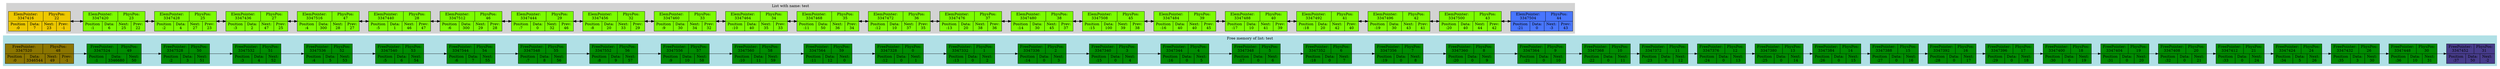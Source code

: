 digraph G{
subgraph clustermem {
style=filled;
color=powderblue;
f0 [shape=record, label="{FreePointer:\n3347520 | PhysPos:\n48 } | {Position\n:0 | Data:\n3346544 | Next:\n49 | Prev:\n-1}",style="filled",fillcolor="gold4"];
f0->f1
f1 [shape=record, label="{FreePointer:\n3347524 | PhysPos:\n49 } | {Position\n:1 | Data:\n3346680 | Next:\n50}",style="filled",fillcolor="green4"];
f1->f2
f2 [shape=record, label="{FreePointer:\n3347528 | PhysPos:\n50 } | {Position\n:2 | Data:\n3 | Next:\n51}",style="filled",fillcolor="green4"];
f2->f3
f3 [shape=record, label="{FreePointer:\n3347532 | PhysPos:\n51 } | {Position\n:3 | Data:\n4 | Next:\n52}",style="filled",fillcolor="green4"];
f3->f4
f4 [shape=record, label="{FreePointer:\n3347536 | PhysPos:\n52 } | {Position\n:4 | Data:\n5 | Next:\n53}",style="filled",fillcolor="green4"];
f4->f5
f5 [shape=record, label="{FreePointer:\n3347540 | PhysPos:\n53 } | {Position\n:5 | Data:\n6 | Next:\n54}",style="filled",fillcolor="green4"];
f5->f6
f6 [shape=record, label="{FreePointer:\n3347544 | PhysPos:\n54 } | {Position\n:6 | Data:\n7 | Next:\n55}",style="filled",fillcolor="green4"];
f6->f7
f7 [shape=record, label="{FreePointer:\n3347548 | PhysPos:\n55 } | {Position\n:7 | Data:\n8 | Next:\n56}",style="filled",fillcolor="green4"];
f7->f8
f8 [shape=record, label="{FreePointer:\n3347552 | PhysPos:\n56 } | {Position\n:8 | Data:\n9 | Next:\n57}",style="filled",fillcolor="green4"];
f8->f9
f9 [shape=record, label="{FreePointer:\n3347556 | PhysPos:\n57 } | {Position\n:9 | Data:\n10 | Next:\n58}",style="filled",fillcolor="green4"];
f9->f10
f10 [shape=record, label="{FreePointer:\n3347560 | PhysPos:\n58 } | {Position\n:10 | Data:\n11 | Next:\n59}",style="filled",fillcolor="green4"];
f10->f11
f11 [shape=record, label="{FreePointer:\n3347564 | PhysPos:\n59 } | {Position\n:11 | Data:\n12 | Next:\n0}",style="filled",fillcolor="green4"];
f11->f12
f12 [shape=record, label="{FreePointer:\n3347328 | PhysPos:\n0 } | {Position\n:12 | Data:\n0 | Next:\n1}",style="filled",fillcolor="green4"];
f12->f13
f13 [shape=record, label="{FreePointer:\n3347332 | PhysPos:\n1 } | {Position\n:13 | Data:\n0 | Next:\n2}",style="filled",fillcolor="green4"];
f13->f14
f14 [shape=record, label="{FreePointer:\n3347336 | PhysPos:\n2 } | {Position\n:14 | Data:\n0 | Next:\n3}",style="filled",fillcolor="green4"];
f14->f15
f15 [shape=record, label="{FreePointer:\n3347340 | PhysPos:\n3 } | {Position\n:15 | Data:\n0 | Next:\n4}",style="filled",fillcolor="green4"];
f15->f16
f16 [shape=record, label="{FreePointer:\n3347344 | PhysPos:\n4 } | {Position\n:16 | Data:\n0 | Next:\n5}",style="filled",fillcolor="green4"];
f16->f17
f17 [shape=record, label="{FreePointer:\n3347348 | PhysPos:\n5 } | {Position\n:17 | Data:\n0 | Next:\n6}",style="filled",fillcolor="green4"];
f17->f18
f18 [shape=record, label="{FreePointer:\n3347352 | PhysPos:\n6 } | {Position\n:18 | Data:\n0 | Next:\n7}",style="filled",fillcolor="green4"];
f18->f19
f19 [shape=record, label="{FreePointer:\n3347356 | PhysPos:\n7 } | {Position\n:19 | Data:\n0 | Next:\n8}",style="filled",fillcolor="green4"];
f19->f20
f20 [shape=record, label="{FreePointer:\n3347360 | PhysPos:\n8 } | {Position\n:20 | Data:\n0 | Next:\n9}",style="filled",fillcolor="green4"];
f20->f21
f21 [shape=record, label="{FreePointer:\n3347364 | PhysPos:\n9 } | {Position\n:21 | Data:\n0 | Next:\n10}",style="filled",fillcolor="green4"];
f21->f22
f22 [shape=record, label="{FreePointer:\n3347368 | PhysPos:\n10 } | {Position\n:22 | Data:\n0 | Next:\n11}",style="filled",fillcolor="green4"];
f22->f23
f23 [shape=record, label="{FreePointer:\n3347372 | PhysPos:\n11 } | {Position\n:23 | Data:\n0 | Next:\n12}",style="filled",fillcolor="green4"];
f23->f24
f24 [shape=record, label="{FreePointer:\n3347376 | PhysPos:\n12 } | {Position\n:24 | Data:\n0 | Next:\n13}",style="filled",fillcolor="green4"];
f24->f25
f25 [shape=record, label="{FreePointer:\n3347380 | PhysPos:\n13 } | {Position\n:25 | Data:\n0 | Next:\n14}",style="filled",fillcolor="green4"];
f25->f26
f26 [shape=record, label="{FreePointer:\n3347384 | PhysPos:\n14 } | {Position\n:26 | Data:\n0 | Next:\n15}",style="filled",fillcolor="green4"];
f26->f27
f27 [shape=record, label="{FreePointer:\n3347388 | PhysPos:\n15 } | {Position\n:27 | Data:\n0 | Next:\n16}",style="filled",fillcolor="green4"];
f27->f28
f28 [shape=record, label="{FreePointer:\n3347392 | PhysPos:\n16 } | {Position\n:28 | Data:\n0 | Next:\n17}",style="filled",fillcolor="green4"];
f28->f29
f29 [shape=record, label="{FreePointer:\n3347396 | PhysPos:\n17 } | {Position\n:29 | Data:\n0 | Next:\n18}",style="filled",fillcolor="green4"];
f29->f30
f30 [shape=record, label="{FreePointer:\n3347400 | PhysPos:\n18 } | {Position\n:30 | Data:\n0 | Next:\n19}",style="filled",fillcolor="green4"];
f30->f31
f31 [shape=record, label="{FreePointer:\n3347404 | PhysPos:\n19 } | {Position\n:31 | Data:\n0 | Next:\n20}",style="filled",fillcolor="green4"];
f31->f32
f32 [shape=record, label="{FreePointer:\n3347408 | PhysPos:\n20 } | {Position\n:32 | Data:\n0 | Next:\n21}",style="filled",fillcolor="green4"];
f32->f33
f33 [shape=record, label="{FreePointer:\n3347412 | PhysPos:\n21 } | {Position\n:33 | Data:\n0 | Next:\n24}",style="filled",fillcolor="green4"];
f33->f34
f34 [shape=record, label="{FreePointer:\n3347424 | PhysPos:\n24 } | {Position\n:34 | Data:\n5 | Next:\n26}",style="filled",fillcolor="green4"];
f34->f35
f35 [shape=record, label="{FreePointer:\n3347432 | PhysPos:\n26 } | {Position\n:35 | Data:\n3 | Next:\n30}",style="filled",fillcolor="green4"];
f35->f36
f36 [shape=record, label="{FreePointer:\n3347448 | PhysPos:\n30 } | {Position\n:36 | Data:\n10 | Next:\n31}",style="filled",fillcolor="green4"];
f36->f37
f37 [shape=record, label="{FreePointer:\n3347452 | PhysPos:\n31 } | {Position\n:37 | Data:\n50 | Next:\n-2}",style="filled",fillcolor="slateblue4"];
label = "Free memory of list: test"}
rankdir=LR;
subgraph clusterlist {
style=filled;
color=lightgrey;
0 [shape=record, label="{ElemPointer:\n3347416 | PhysPos:\n22 } | {Position\n:0 | Data:\n7 | Next:\n23 | Prev:\n-1}",style="filled",fillcolor="gold2"];
0->1[dir="both";style="bold"];
1 [shape=record, label="{ElemPointer:\n3347420 | PhysPos:\n23 }  | {Position\n:1 | Data:\n6 | Next:\n25 | Prev:\n22}",style="filled",fillcolor="lawngreen"];
1->2[dir="both";style="bold"];
2 [shape=record, label="{ElemPointer:\n3347428 | PhysPos:\n25 }  | {Position\n:2 | Data:\n4 | Next:\n27 | Prev:\n23}",style="filled",fillcolor="lawngreen"];
2->3[dir="both";style="bold"];
3 [shape=record, label="{ElemPointer:\n3347436 | PhysPos:\n27 }  | {Position\n:3 | Data:\n2 | Next:\n47 | Prev:\n25}",style="filled",fillcolor="lawngreen"];
3->4[dir="both";style="bold"];
4 [shape=record, label="{ElemPointer:\n3347516 | PhysPos:\n47 }  | {Position\n:4 | Data:\n300 | Next:\n28 | Prev:\n27}",style="filled",fillcolor="lawngreen"];
4->5[dir="both";style="bold"];
5 [shape=record, label="{ElemPointer:\n3347440 | PhysPos:\n28 }  | {Position\n:5 | Data:\n1 | Next:\n46 | Prev:\n47}",style="filled",fillcolor="lawngreen"];
5->6[dir="both";style="bold"];
6 [shape=record, label="{ElemPointer:\n3347512 | PhysPos:\n46 }  | {Position\n:6 | Data:\n300 | Next:\n29 | Prev:\n28}",style="filled",fillcolor="lawngreen"];
6->7[dir="both";style="bold"];
7 [shape=record, label="{ElemPointer:\n3347444 | PhysPos:\n29 }  | {Position\n:7 | Data:\n0 | Next:\n32 | Prev:\n46}",style="filled",fillcolor="lawngreen"];
7->8[dir="both";style="bold"];
8 [shape=record, label="{ElemPointer:\n3347456 | PhysPos:\n32 }  | {Position\n:8 | Data:\n20 | Next:\n33 | Prev:\n29}",style="filled",fillcolor="lawngreen"];
8->9[dir="both";style="bold"];
9 [shape=record, label="{ElemPointer:\n3347460 | PhysPos:\n33 }  | {Position\n:9 | Data:\n30 | Next:\n34 | Prev:\n32}",style="filled",fillcolor="lawngreen"];
9->10[dir="both";style="bold"];
10 [shape=record, label="{ElemPointer:\n3347464 | PhysPos:\n34 }  | {Position\n:10 | Data:\n40 | Next:\n35 | Prev:\n33}",style="filled",fillcolor="lawngreen"];
10->11[dir="both";style="bold"];
11 [shape=record, label="{ElemPointer:\n3347468 | PhysPos:\n35 }  | {Position\n:11 | Data:\n50 | Next:\n36 | Prev:\n34}",style="filled",fillcolor="lawngreen"];
11->12[dir="both";style="bold"];
12 [shape=record, label="{ElemPointer:\n3347472 | PhysPos:\n36 }  | {Position\n:12 | Data:\n10 | Next:\n37 | Prev:\n35}",style="filled",fillcolor="lawngreen"];
12->13[dir="both";style="bold"];
13 [shape=record, label="{ElemPointer:\n3347476 | PhysPos:\n37 }  | {Position\n:13 | Data:\n20 | Next:\n38 | Prev:\n36}",style="filled",fillcolor="lawngreen"];
13->14[dir="both";style="bold"];
14 [shape=record, label="{ElemPointer:\n3347480 | PhysPos:\n38 }  | {Position\n:14 | Data:\n30 | Next:\n45 | Prev:\n37}",style="filled",fillcolor="lawngreen"];
14->15[dir="both";style="bold"];
15 [shape=record, label="{ElemPointer:\n3347508 | PhysPos:\n45 }  | {Position\n:15 | Data:\n100 | Next:\n39 | Prev:\n38}",style="filled",fillcolor="lawngreen"];
15->16[dir="both";style="bold"];
16 [shape=record, label="{ElemPointer:\n3347484 | PhysPos:\n39 }  | {Position\n:16 | Data:\n40 | Next:\n40 | Prev:\n45}",style="filled",fillcolor="lawngreen"];
16->17[dir="both";style="bold"];
17 [shape=record, label="{ElemPointer:\n3347488 | PhysPos:\n40 }  | {Position\n:17 | Data:\n10 | Next:\n41 | Prev:\n39}",style="filled",fillcolor="lawngreen"];
17->18[dir="both";style="bold"];
18 [shape=record, label="{ElemPointer:\n3347492 | PhysPos:\n41 }  | {Position\n:18 | Data:\n20 | Next:\n42 | Prev:\n40}",style="filled",fillcolor="lawngreen"];
18->19[dir="both";style="bold"];
19 [shape=record, label="{ElemPointer:\n3347496 | PhysPos:\n42 }  | {Position\n:19 | Data:\n30 | Next:\n43 | Prev:\n41}",style="filled",fillcolor="lawngreen"];
19->20[dir="both";style="bold"];
20 [shape=record, label="{ElemPointer:\n3347500 | PhysPos:\n43 }  | {Position\n:20 | Data:\n40 | Next:\n44 | Prev:\n42}",style="filled",fillcolor="lawngreen"];
20->21[dir="both";style="bold"];
21 [shape=record, label="{ElemPointer:\n3347504 | PhysPos:\n44 }  | {Position\n:21 | Data:\n0 | Next:\n-3 | Prev:\n43}",style="filled",fillcolor="royalblue1"];
label = "List with name: test"}
}
